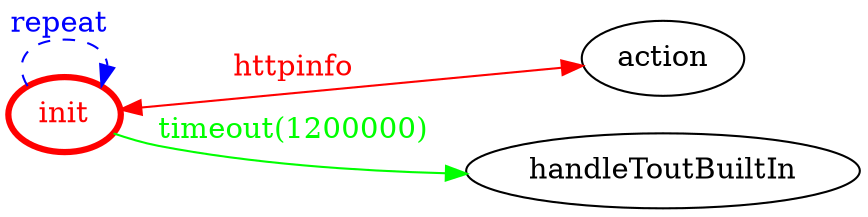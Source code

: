 /*
*
* A GraphViz DOT FSM description 
* Please use a GraphViz visualizer (like http://www.webgraphviz.com)
*  
*/

digraph finite_state_machine {
	rankdir=LR
	size="8,5"
	
	init [ color = red ][ fontcolor = red ][ penwidth = 3 ]
	
	init -> init [ label = "repeat "][ style = dashed ][ color = blue ][ fontcolor = blue ]
	init -> action [ label = "httpinfo" ][ color = red ][ fontcolor = red ][ dir = both ]
	init -> handleToutBuiltIn [ label = "timeout(1200000)" ][ color = green ][ fontcolor = green ]
}
